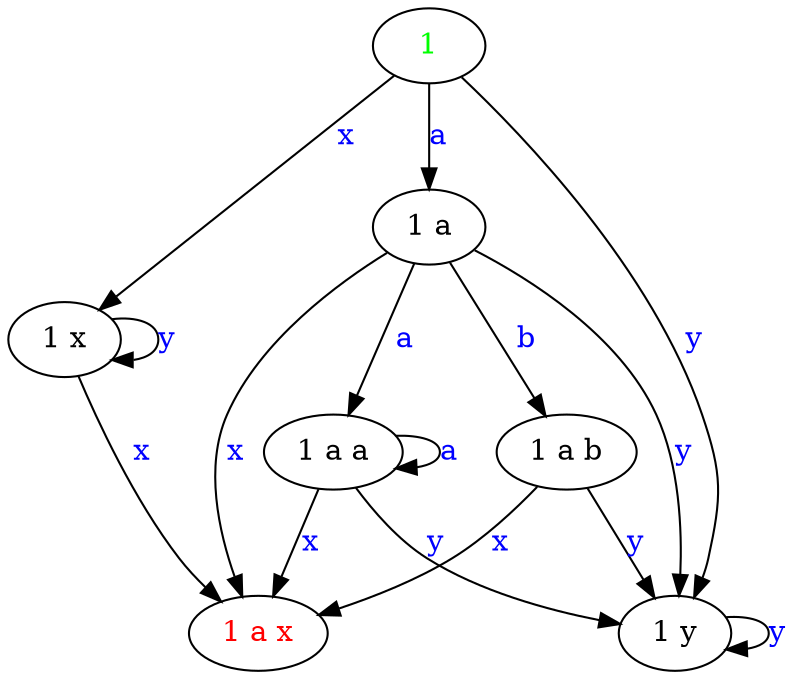 digraph G {
	"1 a"->"1 y"[ label=<<font color="blue">y</font>> ];
	"1 a"->"1 a a"[ label=<<font color="blue">a</font>> ];
	"1 x"->"1 a x"[ label=<<font color="blue">x</font>> ];
	"1 a a"->"1 a x"[ label=<<font color="blue">x</font>> ];
	"1 a a"->"1 a a"[ label=<<font color="blue">a</font>> ];
	"1 a"->"1 a b"[ label=<<font color="blue">b</font>> ];
	"1 a b"->"1 a x"[ label=<<font color="blue">x</font>> ];
	"1 x"->"1 x"[ label=<<font color="blue">y</font>> ];
	"1 a a"->"1 y"[ label=<<font color="blue">y</font>> ];
	"1"->"1 a"[ label=<<font color="blue">a</font>> ];
	"1"->"1 y"[ label=<<font color="blue">y</font>> ];
	"1 a b"->"1 y"[ label=<<font color="blue">y</font>> ];
	"1"->"1 x"[ label=<<font color="blue">x</font>> ];
	"1 y"->"1 y"[ label=<<font color="blue">y</font>> ];
	"1 a"->"1 a x"[ label=<<font color="blue">x</font>> ];
	"1 a a";
	"1 a b";
	"1 a x" [ label=<<font color="red">1 a x</font>> ];
	"1 a";
	"1 x";
	"1 y";
	"1" [ label=<<font color="green">1</font>> ];

}
